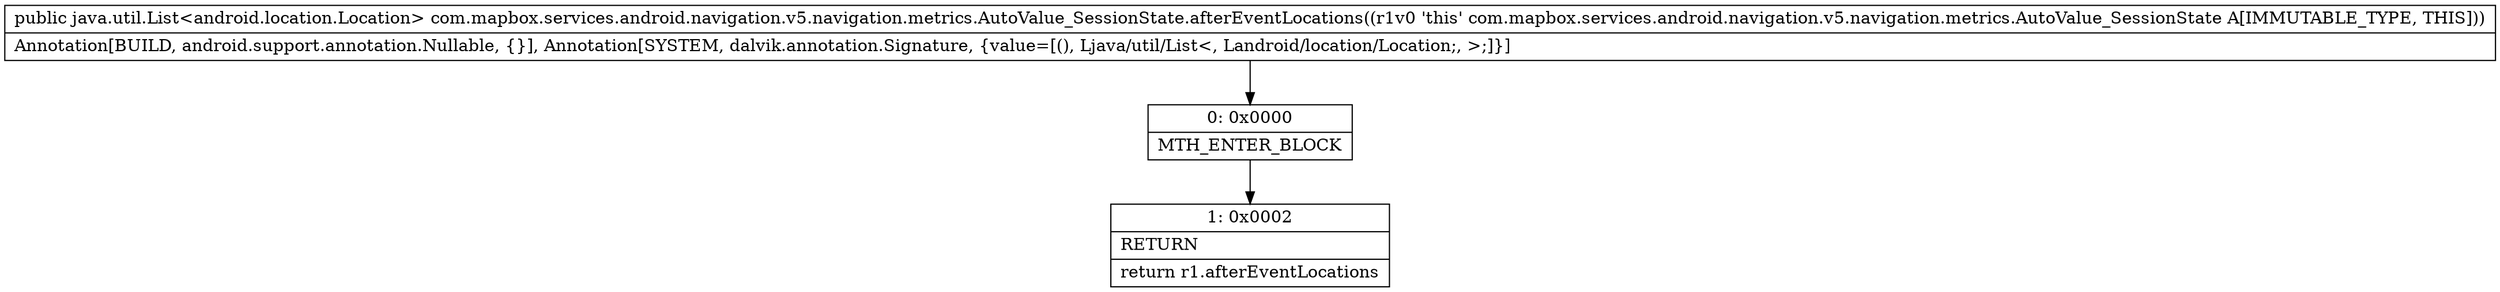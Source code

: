 digraph "CFG forcom.mapbox.services.android.navigation.v5.navigation.metrics.AutoValue_SessionState.afterEventLocations()Ljava\/util\/List;" {
Node_0 [shape=record,label="{0\:\ 0x0000|MTH_ENTER_BLOCK\l}"];
Node_1 [shape=record,label="{1\:\ 0x0002|RETURN\l|return r1.afterEventLocations\l}"];
MethodNode[shape=record,label="{public java.util.List\<android.location.Location\> com.mapbox.services.android.navigation.v5.navigation.metrics.AutoValue_SessionState.afterEventLocations((r1v0 'this' com.mapbox.services.android.navigation.v5.navigation.metrics.AutoValue_SessionState A[IMMUTABLE_TYPE, THIS]))  | Annotation[BUILD, android.support.annotation.Nullable, \{\}], Annotation[SYSTEM, dalvik.annotation.Signature, \{value=[(), Ljava\/util\/List\<, Landroid\/location\/Location;, \>;]\}]\l}"];
MethodNode -> Node_0;
Node_0 -> Node_1;
}

